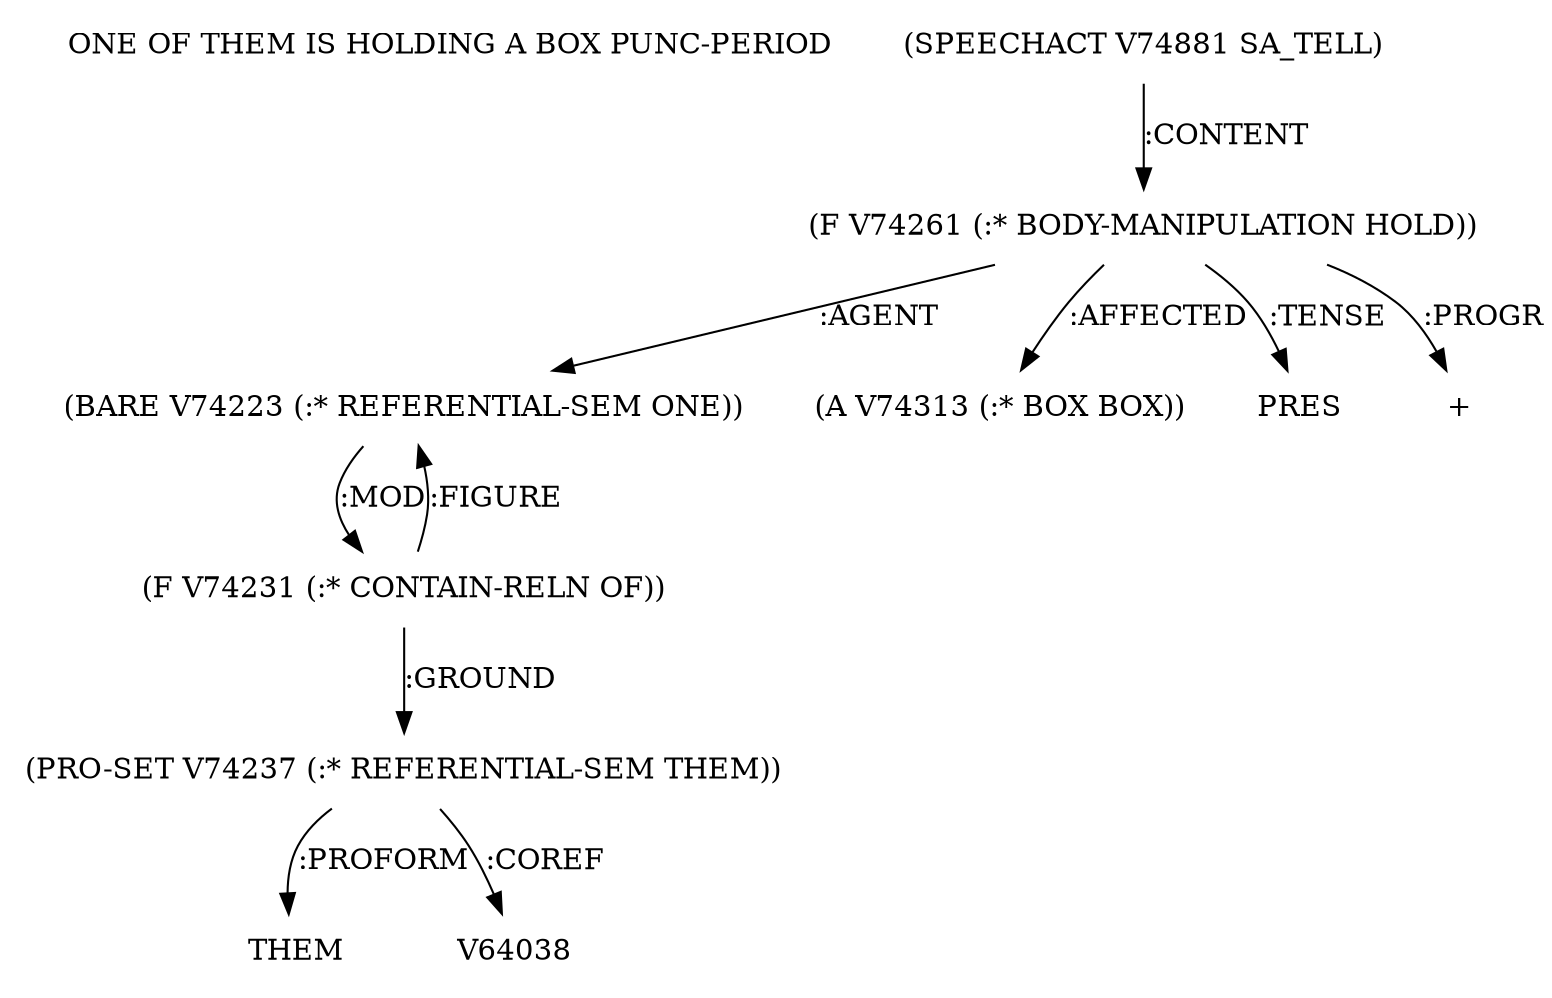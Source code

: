digraph Terms {
  node [shape=none]
  "ONE OF THEM IS HOLDING A BOX PUNC-PERIOD"
  "V74881" [label="(SPEECHACT V74881 SA_TELL)"]
  "V74881" -> "V74261" [label=":CONTENT"]
  "V74261" [label="(F V74261 (:* BODY-MANIPULATION HOLD))"]
  "V74261" -> "V74223" [label=":AGENT"]
  "V74261" -> "V74313" [label=":AFFECTED"]
  "V74261" -> "NT75176" [label=":TENSE"]
  "NT75176" [label="PRES"]
  "V74261" -> "NT75177" [label=":PROGR"]
  "NT75177" [label="+"]
  "V74223" [label="(BARE V74223 (:* REFERENTIAL-SEM ONE))"]
  "V74223" -> "V74231" [label=":MOD"]
  "V74231" [label="(F V74231 (:* CONTAIN-RELN OF))"]
  "V74231" -> "V74237" [label=":GROUND"]
  "V74231" -> "V74223" [label=":FIGURE"]
  "V74237" [label="(PRO-SET V74237 (:* REFERENTIAL-SEM THEM))"]
  "V74237" -> "NT75178" [label=":PROFORM"]
  "NT75178" [label="THEM"]
  "V74237" -> "V64038" [label=":COREF"]
  "V74313" [label="(A V74313 (:* BOX BOX))"]
}
